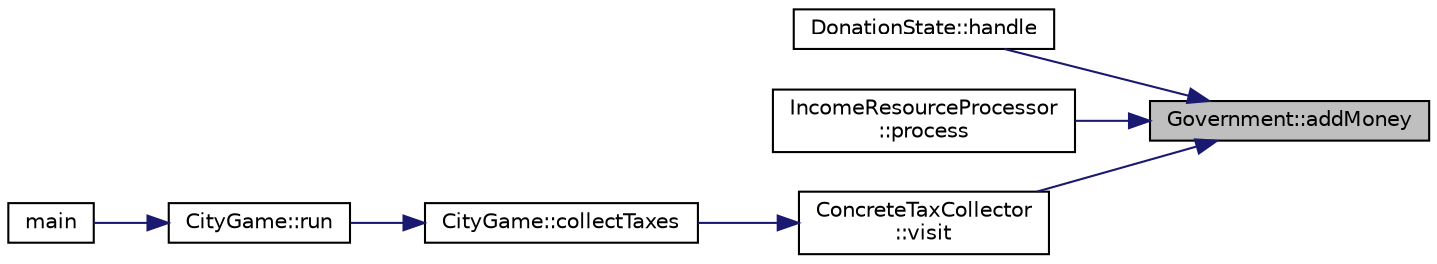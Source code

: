 digraph "Government::addMoney"
{
 // LATEX_PDF_SIZE
  edge [fontname="Helvetica",fontsize="10",labelfontname="Helvetica",labelfontsize="10"];
  node [fontname="Helvetica",fontsize="10",shape=record];
  rankdir="RL";
  Node1 [label="Government::addMoney",height=0.2,width=0.4,color="black", fillcolor="grey75", style="filled", fontcolor="black",tooltip="Adds a specified amount of money to the government funds."];
  Node1 -> Node2 [dir="back",color="midnightblue",fontsize="10",style="solid",fontname="Helvetica"];
  Node2 [label="DonationState::handle",height=0.2,width=0.4,color="black", fillcolor="white", style="filled",URL="$classDonationState.html#a8d29aec9e7bc25867be29f4e205a38cd",tooltip="Handles the donation logic for NPCs in this state."];
  Node1 -> Node3 [dir="back",color="midnightblue",fontsize="10",style="solid",fontname="Helvetica"];
  Node3 [label="IncomeResourceProcessor\l::process",height=0.2,width=0.4,color="black", fillcolor="white", style="filled",URL="$classIncomeResourceProcessor.html#a57461057a6b0143e300ab00326dbe5c5",tooltip="Processes a specified amount of the resource, deducting it from storage."];
  Node1 -> Node4 [dir="back",color="midnightblue",fontsize="10",style="solid",fontname="Helvetica"];
  Node4 [label="ConcreteTaxCollector\l::visit",height=0.2,width=0.4,color="black", fillcolor="white", style="filled",URL="$classConcreteTaxCollector.html#aff35926ad68639e9190cc2f5d4bdf54e",tooltip="Collects tax from a residential building."];
  Node4 -> Node5 [dir="back",color="midnightblue",fontsize="10",style="solid",fontname="Helvetica"];
  Node5 [label="CityGame::collectTaxes",height=0.2,width=0.4,color="black", fillcolor="white", style="filled",URL="$classCityGame.html#ab286962cca4449729475a62431fa3bc6",tooltip=" "];
  Node5 -> Node6 [dir="back",color="midnightblue",fontsize="10",style="solid",fontname="Helvetica"];
  Node6 [label="CityGame::run",height=0.2,width=0.4,color="black", fillcolor="white", style="filled",URL="$classCityGame.html#ad26bc885078e071e3ad2b40787fcca18",tooltip=" "];
  Node6 -> Node7 [dir="back",color="midnightblue",fontsize="10",style="solid",fontname="Helvetica"];
  Node7 [label="main",height=0.2,width=0.4,color="black", fillcolor="white", style="filled",URL="$main_8cpp.html#ae66f6b31b5ad750f1fe042a706a4e3d4",tooltip=" "];
}
